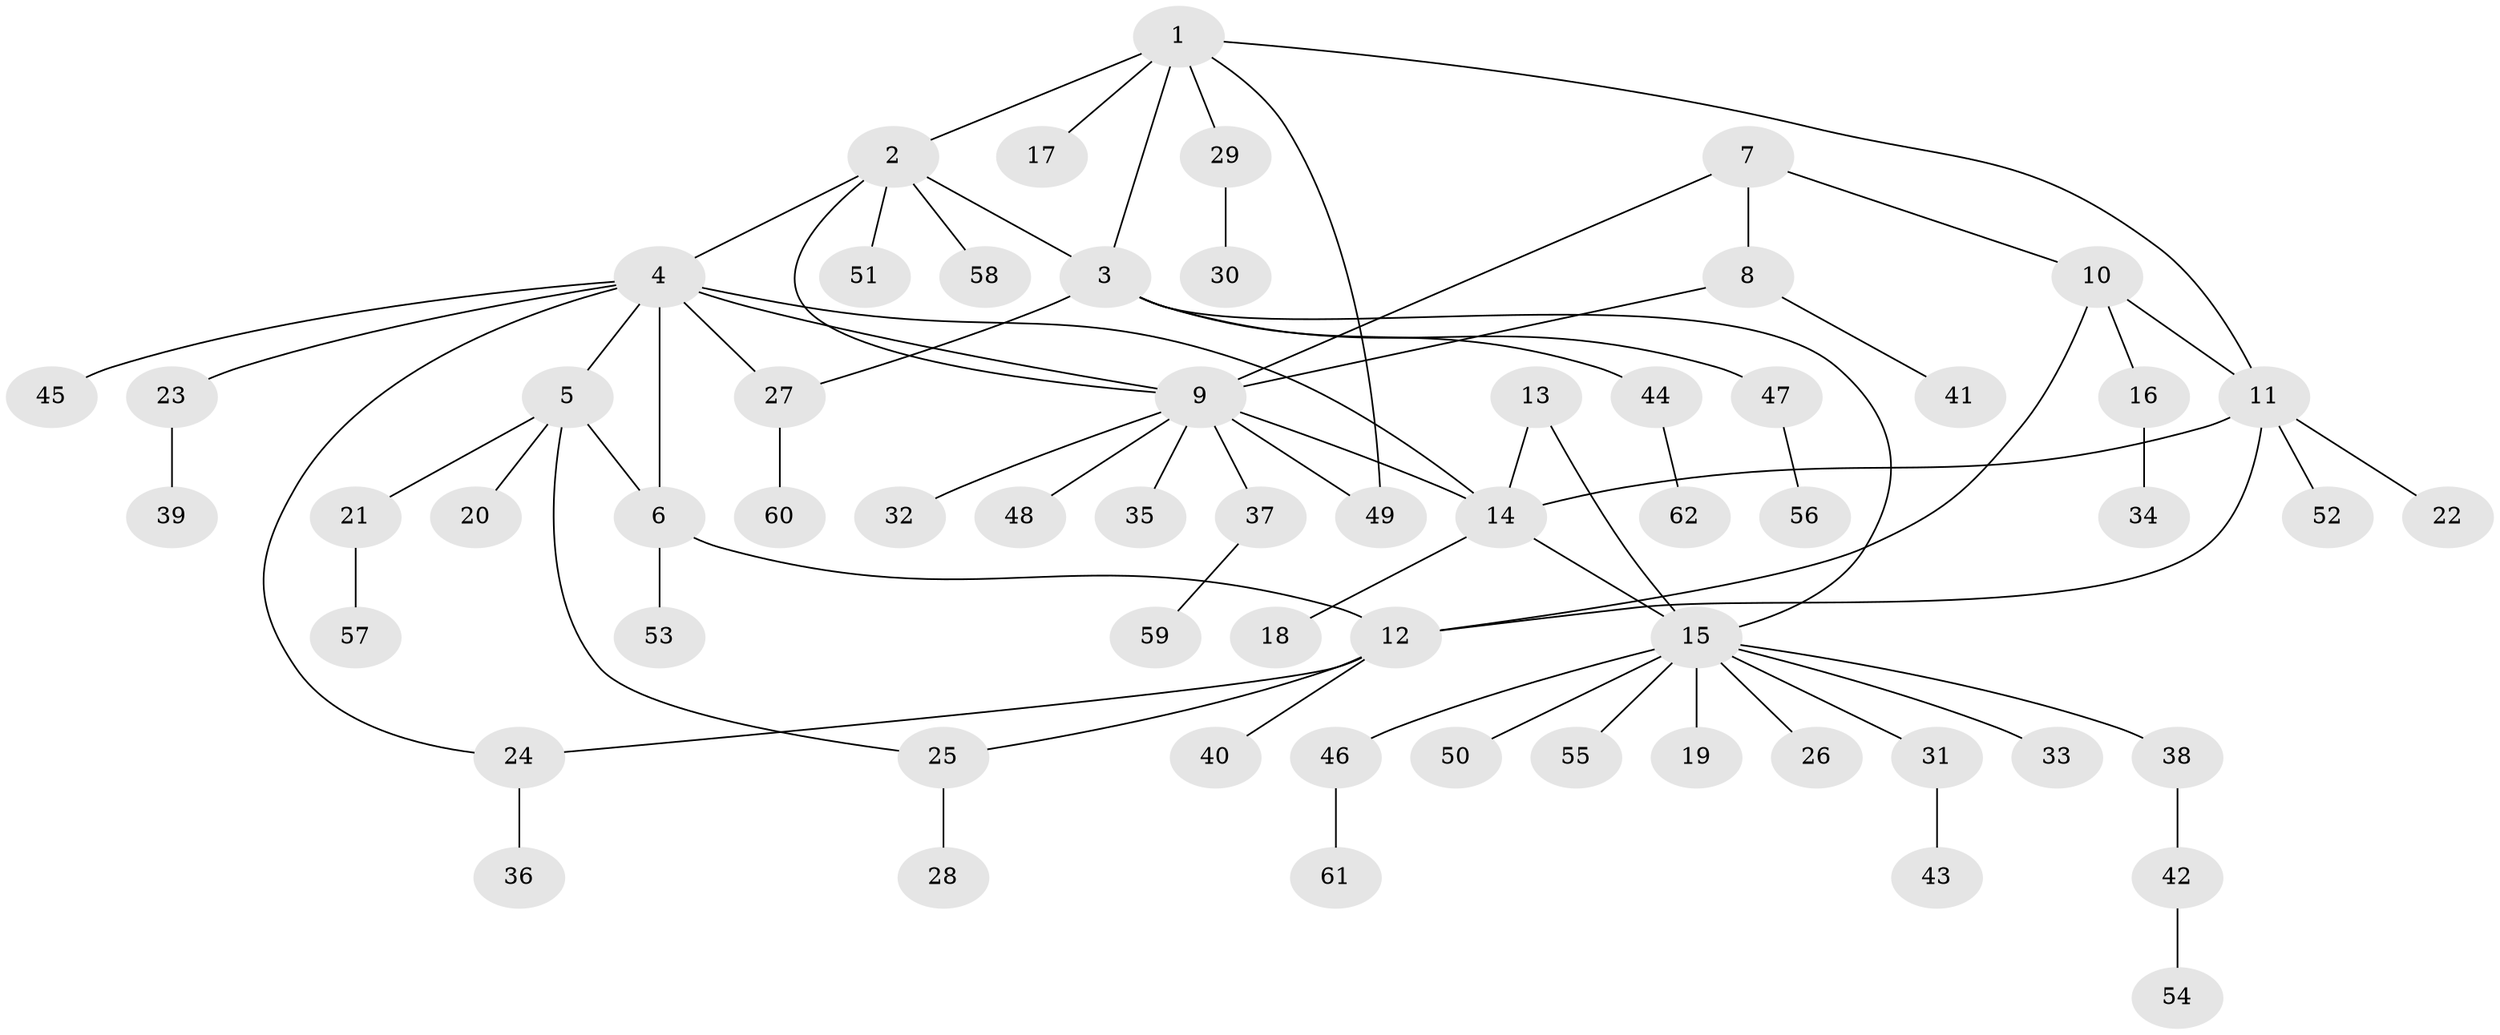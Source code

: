 // Generated by graph-tools (version 1.1) at 2025/37/03/09/25 02:37:33]
// undirected, 62 vertices, 76 edges
graph export_dot {
graph [start="1"]
  node [color=gray90,style=filled];
  1;
  2;
  3;
  4;
  5;
  6;
  7;
  8;
  9;
  10;
  11;
  12;
  13;
  14;
  15;
  16;
  17;
  18;
  19;
  20;
  21;
  22;
  23;
  24;
  25;
  26;
  27;
  28;
  29;
  30;
  31;
  32;
  33;
  34;
  35;
  36;
  37;
  38;
  39;
  40;
  41;
  42;
  43;
  44;
  45;
  46;
  47;
  48;
  49;
  50;
  51;
  52;
  53;
  54;
  55;
  56;
  57;
  58;
  59;
  60;
  61;
  62;
  1 -- 2;
  1 -- 3;
  1 -- 11;
  1 -- 17;
  1 -- 29;
  1 -- 49;
  2 -- 3;
  2 -- 4;
  2 -- 9;
  2 -- 51;
  2 -- 58;
  3 -- 15;
  3 -- 27;
  3 -- 44;
  3 -- 47;
  4 -- 5;
  4 -- 6;
  4 -- 9;
  4 -- 14;
  4 -- 23;
  4 -- 24;
  4 -- 27;
  4 -- 45;
  5 -- 6;
  5 -- 20;
  5 -- 21;
  5 -- 25;
  6 -- 12;
  6 -- 53;
  7 -- 8;
  7 -- 9;
  7 -- 10;
  8 -- 9;
  8 -- 41;
  9 -- 14;
  9 -- 32;
  9 -- 35;
  9 -- 37;
  9 -- 48;
  9 -- 49;
  10 -- 11;
  10 -- 12;
  10 -- 16;
  11 -- 12;
  11 -- 14;
  11 -- 22;
  11 -- 52;
  12 -- 24;
  12 -- 25;
  12 -- 40;
  13 -- 14;
  13 -- 15;
  14 -- 15;
  14 -- 18;
  15 -- 19;
  15 -- 26;
  15 -- 31;
  15 -- 33;
  15 -- 38;
  15 -- 46;
  15 -- 50;
  15 -- 55;
  16 -- 34;
  21 -- 57;
  23 -- 39;
  24 -- 36;
  25 -- 28;
  27 -- 60;
  29 -- 30;
  31 -- 43;
  37 -- 59;
  38 -- 42;
  42 -- 54;
  44 -- 62;
  46 -- 61;
  47 -- 56;
}
